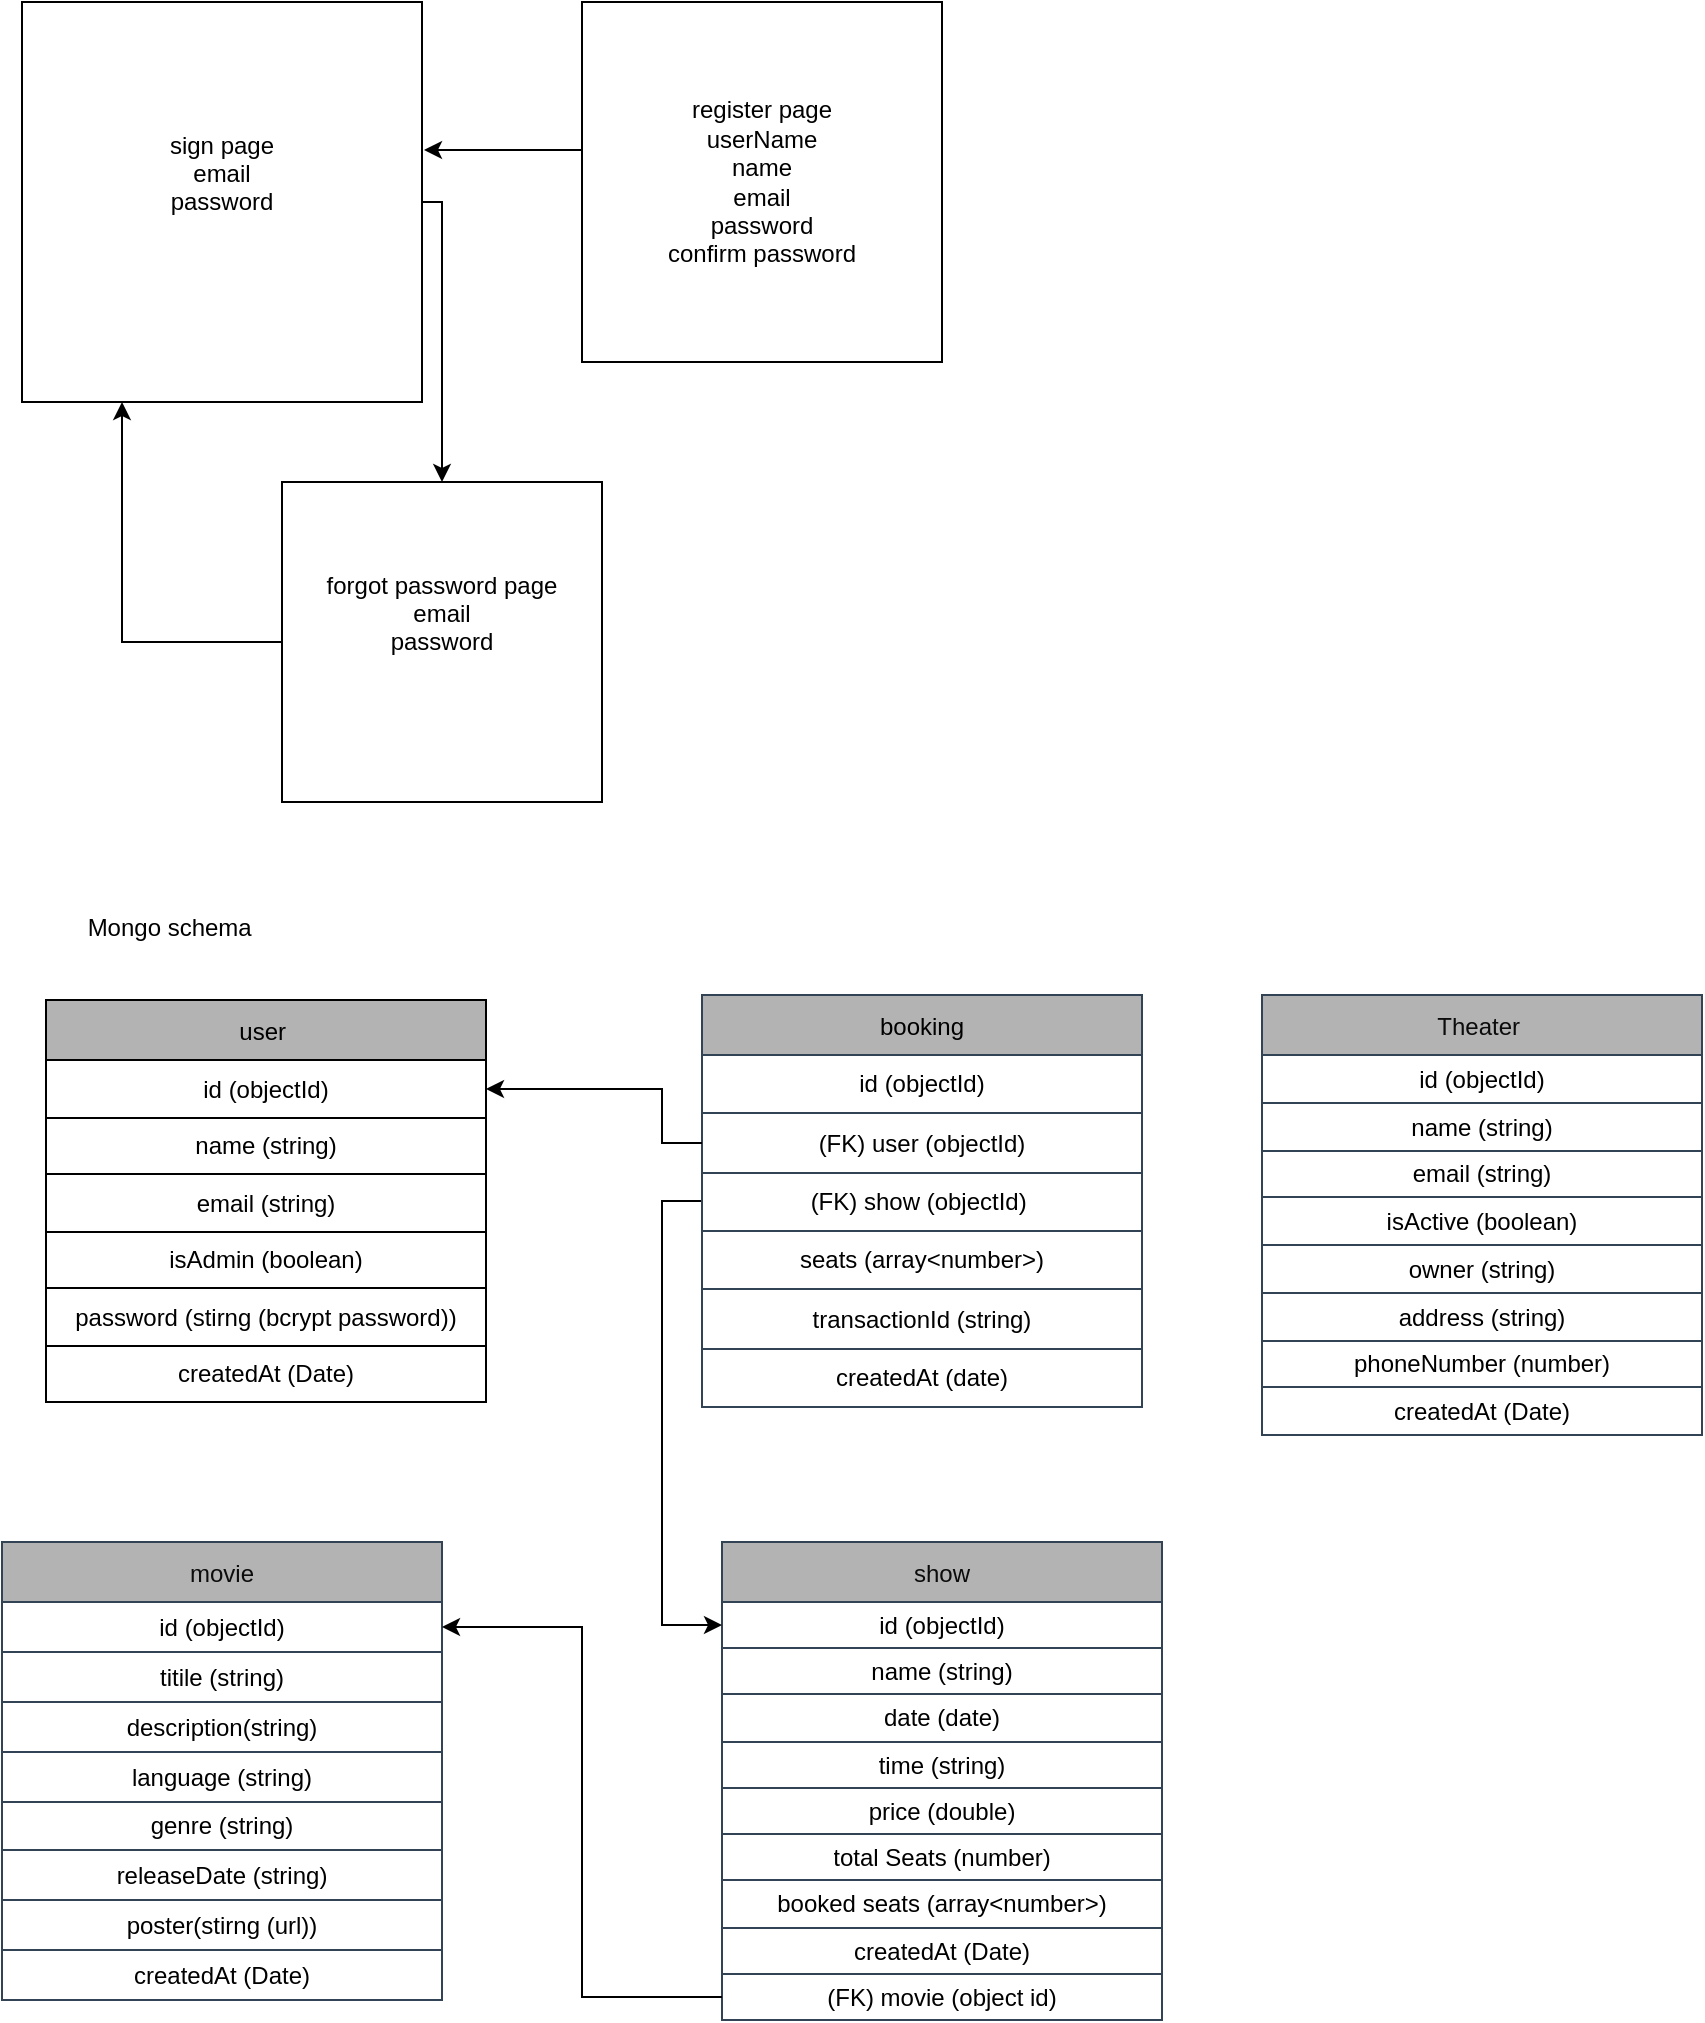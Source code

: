 <mxfile version="23.1.5" type="github">
  <diagram name="Page-1" id="M6PGy4sF8QqGyvfBdqNW">
    <mxGraphModel dx="880" dy="452" grid="1" gridSize="10" guides="1" tooltips="1" connect="1" arrows="1" fold="1" page="1" pageScale="1" pageWidth="850" pageHeight="1100" math="0" shadow="0">
      <root>
        <mxCell id="0" />
        <mxCell id="1" parent="0" />
        <mxCell id="MJ2QlPECyxGXblch5Ula-4" style="edgeStyle=orthogonalEdgeStyle;rounded=0;orthogonalLoop=1;jettySize=auto;html=1;exitX=1;exitY=0.5;exitDx=0;exitDy=0;" edge="1" parent="1" source="MJ2QlPECyxGXblch5Ula-1" target="MJ2QlPECyxGXblch5Ula-3">
          <mxGeometry relative="1" as="geometry">
            <Array as="points">
              <mxPoint x="240" y="130" />
            </Array>
          </mxGeometry>
        </mxCell>
        <mxCell id="MJ2QlPECyxGXblch5Ula-1" value="sign page&lt;br&gt;email&lt;br&gt;password&lt;br&gt;&amp;nbsp; &amp;nbsp; &amp;nbsp; &amp;nbsp; &amp;nbsp; &amp;nbsp; &amp;nbsp; &amp;nbsp; &amp;nbsp; &amp;nbsp; &amp;nbsp;&lt;div&gt;&lt;br/&gt;&lt;/div&gt;" style="whiteSpace=wrap;html=1;aspect=fixed;" vertex="1" parent="1">
          <mxGeometry x="30" y="30" width="200" height="200" as="geometry" />
        </mxCell>
        <mxCell id="MJ2QlPECyxGXblch5Ula-2" value="register page&lt;br&gt;userName&lt;br&gt;name&lt;br&gt;email&lt;br&gt;password&lt;br&gt;confirm password" style="whiteSpace=wrap;html=1;aspect=fixed;" vertex="1" parent="1">
          <mxGeometry x="310" y="30" width="180" height="180" as="geometry" />
        </mxCell>
        <mxCell id="MJ2QlPECyxGXblch5Ula-8" style="edgeStyle=orthogonalEdgeStyle;rounded=0;orthogonalLoop=1;jettySize=auto;html=1;exitX=0;exitY=0.5;exitDx=0;exitDy=0;entryX=0.25;entryY=1;entryDx=0;entryDy=0;" edge="1" parent="1" source="MJ2QlPECyxGXblch5Ula-3" target="MJ2QlPECyxGXblch5Ula-1">
          <mxGeometry relative="1" as="geometry" />
        </mxCell>
        <mxCell id="MJ2QlPECyxGXblch5Ula-3" value="forgot password page&lt;br&gt;email&lt;br&gt;password&lt;br&gt;&amp;nbsp; &amp;nbsp; &amp;nbsp; &amp;nbsp; &amp;nbsp; &amp;nbsp; &amp;nbsp; &amp;nbsp; &amp;nbsp; &amp;nbsp; &amp;nbsp;&lt;div&gt;&lt;br&gt;&lt;/div&gt;" style="whiteSpace=wrap;html=1;aspect=fixed;" vertex="1" parent="1">
          <mxGeometry x="160" y="270" width="160" height="160" as="geometry" />
        </mxCell>
        <mxCell id="MJ2QlPECyxGXblch5Ula-5" style="edgeStyle=orthogonalEdgeStyle;rounded=0;orthogonalLoop=1;jettySize=auto;html=1;entryX=1.005;entryY=0.37;entryDx=0;entryDy=0;entryPerimeter=0;" edge="1" parent="1" source="MJ2QlPECyxGXblch5Ula-2" target="MJ2QlPECyxGXblch5Ula-1">
          <mxGeometry relative="1" as="geometry">
            <Array as="points">
              <mxPoint x="280" y="104" />
              <mxPoint x="280" y="104" />
            </Array>
          </mxGeometry>
        </mxCell>
        <mxCell id="MJ2QlPECyxGXblch5Ula-9" value="user " style="shape=table;startSize=30;container=1;collapsible=0;childLayout=tableLayout;fillColor=#B3B3B3;" vertex="1" parent="1">
          <mxGeometry x="42" y="529" width="220" height="201" as="geometry" />
        </mxCell>
        <mxCell id="MJ2QlPECyxGXblch5Ula-27" style="shape=tableRow;horizontal=0;startSize=0;swimlaneHead=0;swimlaneBody=0;strokeColor=inherit;top=0;left=0;bottom=0;right=0;collapsible=0;dropTarget=0;fillColor=none;points=[[0,0.5],[1,0.5]];portConstraint=eastwest;" vertex="1" parent="MJ2QlPECyxGXblch5Ula-9">
          <mxGeometry y="30" width="220" height="29" as="geometry" />
        </mxCell>
        <mxCell id="MJ2QlPECyxGXblch5Ula-28" value="id (objectId)" style="shape=partialRectangle;html=1;whiteSpace=wrap;connectable=0;strokeColor=inherit;overflow=hidden;fillColor=none;top=0;left=0;bottom=0;right=0;pointerEvents=1;" vertex="1" parent="MJ2QlPECyxGXblch5Ula-27">
          <mxGeometry width="220" height="29" as="geometry">
            <mxRectangle width="220" height="29" as="alternateBounds" />
          </mxGeometry>
        </mxCell>
        <mxCell id="MJ2QlPECyxGXblch5Ula-12" value="" style="shape=tableRow;horizontal=0;startSize=0;swimlaneHead=0;swimlaneBody=0;strokeColor=inherit;top=0;left=0;bottom=0;right=0;collapsible=0;dropTarget=0;fillColor=none;points=[[0,0.5],[1,0.5]];portConstraint=eastwest;" vertex="1" parent="MJ2QlPECyxGXblch5Ula-9">
          <mxGeometry y="59" width="220" height="28" as="geometry" />
        </mxCell>
        <mxCell id="MJ2QlPECyxGXblch5Ula-13" value="name (string)" style="shape=partialRectangle;html=1;whiteSpace=wrap;connectable=0;strokeColor=inherit;overflow=hidden;fillColor=none;top=0;left=0;bottom=0;right=0;pointerEvents=1;" vertex="1" parent="MJ2QlPECyxGXblch5Ula-12">
          <mxGeometry width="220" height="28" as="geometry">
            <mxRectangle width="220" height="28" as="alternateBounds" />
          </mxGeometry>
        </mxCell>
        <mxCell id="MJ2QlPECyxGXblch5Ula-14" value="" style="shape=tableRow;horizontal=0;startSize=0;swimlaneHead=0;swimlaneBody=0;strokeColor=inherit;top=0;left=0;bottom=0;right=0;collapsible=0;dropTarget=0;fillColor=none;points=[[0,0.5],[1,0.5]];portConstraint=eastwest;" vertex="1" parent="MJ2QlPECyxGXblch5Ula-9">
          <mxGeometry y="87" width="220" height="29" as="geometry" />
        </mxCell>
        <mxCell id="MJ2QlPECyxGXblch5Ula-15" value="email (string)" style="shape=partialRectangle;html=1;whiteSpace=wrap;connectable=0;strokeColor=inherit;overflow=hidden;fillColor=none;top=0;left=0;bottom=0;right=0;pointerEvents=1;" vertex="1" parent="MJ2QlPECyxGXblch5Ula-14">
          <mxGeometry width="220" height="29" as="geometry">
            <mxRectangle width="220" height="29" as="alternateBounds" />
          </mxGeometry>
        </mxCell>
        <mxCell id="MJ2QlPECyxGXblch5Ula-16" value="" style="shape=tableRow;horizontal=0;startSize=0;swimlaneHead=0;swimlaneBody=0;strokeColor=inherit;top=0;left=0;bottom=0;right=0;collapsible=0;dropTarget=0;fillColor=none;points=[[0,0.5],[1,0.5]];portConstraint=eastwest;" vertex="1" parent="MJ2QlPECyxGXblch5Ula-9">
          <mxGeometry y="116" width="220" height="28" as="geometry" />
        </mxCell>
        <mxCell id="MJ2QlPECyxGXblch5Ula-17" value="isAdmin (boolean)" style="shape=partialRectangle;html=1;whiteSpace=wrap;connectable=0;strokeColor=inherit;overflow=hidden;fillColor=none;top=0;left=0;bottom=0;right=0;pointerEvents=1;" vertex="1" parent="MJ2QlPECyxGXblch5Ula-16">
          <mxGeometry width="220" height="28" as="geometry">
            <mxRectangle width="220" height="28" as="alternateBounds" />
          </mxGeometry>
        </mxCell>
        <mxCell id="MJ2QlPECyxGXblch5Ula-18" value="" style="shape=tableRow;horizontal=0;startSize=0;swimlaneHead=0;swimlaneBody=0;strokeColor=inherit;top=0;left=0;bottom=0;right=0;collapsible=0;dropTarget=0;fillColor=none;points=[[0,0.5],[1,0.5]];portConstraint=eastwest;" vertex="1" parent="MJ2QlPECyxGXblch5Ula-9">
          <mxGeometry y="144" width="220" height="29" as="geometry" />
        </mxCell>
        <mxCell id="MJ2QlPECyxGXblch5Ula-19" value="password (stirng (bcrypt password))" style="shape=partialRectangle;html=1;whiteSpace=wrap;connectable=0;strokeColor=inherit;overflow=hidden;fillColor=none;top=0;left=0;bottom=0;right=0;pointerEvents=1;" vertex="1" parent="MJ2QlPECyxGXblch5Ula-18">
          <mxGeometry width="220" height="29" as="geometry">
            <mxRectangle width="220" height="29" as="alternateBounds" />
          </mxGeometry>
        </mxCell>
        <mxCell id="MJ2QlPECyxGXblch5Ula-20" value="" style="shape=tableRow;horizontal=0;startSize=0;swimlaneHead=0;swimlaneBody=0;strokeColor=inherit;top=0;left=0;bottom=0;right=0;collapsible=0;dropTarget=0;fillColor=none;points=[[0,0.5],[1,0.5]];portConstraint=eastwest;" vertex="1" parent="MJ2QlPECyxGXblch5Ula-9">
          <mxGeometry y="173" width="220" height="28" as="geometry" />
        </mxCell>
        <mxCell id="MJ2QlPECyxGXblch5Ula-21" value="createdAt (Date)" style="shape=partialRectangle;html=1;whiteSpace=wrap;connectable=0;strokeColor=inherit;overflow=hidden;fillColor=none;top=0;left=0;bottom=0;right=0;pointerEvents=1;" vertex="1" parent="MJ2QlPECyxGXblch5Ula-20">
          <mxGeometry width="220" height="28" as="geometry">
            <mxRectangle width="220" height="28" as="alternateBounds" />
          </mxGeometry>
        </mxCell>
        <mxCell id="MJ2QlPECyxGXblch5Ula-22" value="Mongo schema&amp;nbsp;" style="text;html=1;align=center;verticalAlign=middle;resizable=0;points=[];autosize=1;strokeColor=none;fillColor=none;" vertex="1" parent="1">
          <mxGeometry x="50" y="478" width="110" height="30" as="geometry" />
        </mxCell>
        <mxCell id="MJ2QlPECyxGXblch5Ula-29" value="Theater " style="shape=table;startSize=30;container=1;collapsible=0;childLayout=tableLayout;fillColor=#B3B3B3;labelBackgroundColor=#B3B3B3;strokeColor=#314354;fontColor=#0d0c0c;" vertex="1" parent="1">
          <mxGeometry x="650" y="526.5" width="220" height="220" as="geometry" />
        </mxCell>
        <mxCell id="MJ2QlPECyxGXblch5Ula-30" style="shape=tableRow;horizontal=0;startSize=0;swimlaneHead=0;swimlaneBody=0;strokeColor=inherit;top=0;left=0;bottom=0;right=0;collapsible=0;dropTarget=0;fillColor=none;points=[[0,0.5],[1,0.5]];portConstraint=eastwest;" vertex="1" parent="MJ2QlPECyxGXblch5Ula-29">
          <mxGeometry y="30" width="220" height="24" as="geometry" />
        </mxCell>
        <mxCell id="MJ2QlPECyxGXblch5Ula-31" value="id (objectId)" style="shape=partialRectangle;html=1;whiteSpace=wrap;connectable=0;strokeColor=inherit;overflow=hidden;fillColor=none;top=0;left=0;bottom=0;right=0;pointerEvents=1;" vertex="1" parent="MJ2QlPECyxGXblch5Ula-30">
          <mxGeometry width="220" height="24" as="geometry">
            <mxRectangle width="220" height="24" as="alternateBounds" />
          </mxGeometry>
        </mxCell>
        <mxCell id="MJ2QlPECyxGXblch5Ula-34" value="" style="shape=tableRow;horizontal=0;startSize=0;swimlaneHead=0;swimlaneBody=0;strokeColor=inherit;top=0;left=0;bottom=0;right=0;collapsible=0;dropTarget=0;fillColor=none;points=[[0,0.5],[1,0.5]];portConstraint=eastwest;" vertex="1" parent="MJ2QlPECyxGXblch5Ula-29">
          <mxGeometry y="54" width="220" height="24" as="geometry" />
        </mxCell>
        <mxCell id="MJ2QlPECyxGXblch5Ula-35" value="name (string)" style="shape=partialRectangle;html=1;whiteSpace=wrap;connectable=0;strokeColor=inherit;overflow=hidden;fillColor=none;top=0;left=0;bottom=0;right=0;pointerEvents=1;" vertex="1" parent="MJ2QlPECyxGXblch5Ula-34">
          <mxGeometry width="220" height="24" as="geometry">
            <mxRectangle width="220" height="24" as="alternateBounds" />
          </mxGeometry>
        </mxCell>
        <mxCell id="MJ2QlPECyxGXblch5Ula-36" value="" style="shape=tableRow;horizontal=0;startSize=0;swimlaneHead=0;swimlaneBody=0;strokeColor=inherit;top=0;left=0;bottom=0;right=0;collapsible=0;dropTarget=0;fillColor=none;points=[[0,0.5],[1,0.5]];portConstraint=eastwest;" vertex="1" parent="MJ2QlPECyxGXblch5Ula-29">
          <mxGeometry y="78" width="220" height="23" as="geometry" />
        </mxCell>
        <mxCell id="MJ2QlPECyxGXblch5Ula-37" value="email (string)" style="shape=partialRectangle;html=1;whiteSpace=wrap;connectable=0;strokeColor=inherit;overflow=hidden;fillColor=none;top=0;left=0;bottom=0;right=0;pointerEvents=1;" vertex="1" parent="MJ2QlPECyxGXblch5Ula-36">
          <mxGeometry width="220" height="23" as="geometry">
            <mxRectangle width="220" height="23" as="alternateBounds" />
          </mxGeometry>
        </mxCell>
        <mxCell id="MJ2QlPECyxGXblch5Ula-38" value="" style="shape=tableRow;horizontal=0;startSize=0;swimlaneHead=0;swimlaneBody=0;strokeColor=inherit;top=0;left=0;bottom=0;right=0;collapsible=0;dropTarget=0;fillColor=none;points=[[0,0.5],[1,0.5]];portConstraint=eastwest;" vertex="1" parent="MJ2QlPECyxGXblch5Ula-29">
          <mxGeometry y="101" width="220" height="24" as="geometry" />
        </mxCell>
        <mxCell id="MJ2QlPECyxGXblch5Ula-39" value="isActive (boolean)" style="shape=partialRectangle;html=1;whiteSpace=wrap;connectable=0;strokeColor=inherit;overflow=hidden;fillColor=none;top=0;left=0;bottom=0;right=0;pointerEvents=1;" vertex="1" parent="MJ2QlPECyxGXblch5Ula-38">
          <mxGeometry width="220" height="24" as="geometry">
            <mxRectangle width="220" height="24" as="alternateBounds" />
          </mxGeometry>
        </mxCell>
        <mxCell id="MJ2QlPECyxGXblch5Ula-40" value="" style="shape=tableRow;horizontal=0;startSize=0;swimlaneHead=0;swimlaneBody=0;strokeColor=inherit;top=0;left=0;bottom=0;right=0;collapsible=0;dropTarget=0;fillColor=none;points=[[0,0.5],[1,0.5]];portConstraint=eastwest;" vertex="1" parent="MJ2QlPECyxGXblch5Ula-29">
          <mxGeometry y="125" width="220" height="24" as="geometry" />
        </mxCell>
        <mxCell id="MJ2QlPECyxGXblch5Ula-41" value="owner (string)" style="shape=partialRectangle;html=1;whiteSpace=wrap;connectable=0;strokeColor=inherit;overflow=hidden;fillColor=none;top=0;left=0;bottom=0;right=0;pointerEvents=1;" vertex="1" parent="MJ2QlPECyxGXblch5Ula-40">
          <mxGeometry width="220" height="24" as="geometry">
            <mxRectangle width="220" height="24" as="alternateBounds" />
          </mxGeometry>
        </mxCell>
        <mxCell id="MJ2QlPECyxGXblch5Ula-45" style="shape=tableRow;horizontal=0;startSize=0;swimlaneHead=0;swimlaneBody=0;strokeColor=inherit;top=0;left=0;bottom=0;right=0;collapsible=0;dropTarget=0;fillColor=none;points=[[0,0.5],[1,0.5]];portConstraint=eastwest;" vertex="1" parent="MJ2QlPECyxGXblch5Ula-29">
          <mxGeometry y="149" width="220" height="24" as="geometry" />
        </mxCell>
        <mxCell id="MJ2QlPECyxGXblch5Ula-46" value="address (string)" style="shape=partialRectangle;html=1;whiteSpace=wrap;connectable=0;strokeColor=inherit;overflow=hidden;fillColor=none;top=0;left=0;bottom=0;right=0;pointerEvents=1;" vertex="1" parent="MJ2QlPECyxGXblch5Ula-45">
          <mxGeometry width="220" height="24" as="geometry">
            <mxRectangle width="220" height="24" as="alternateBounds" />
          </mxGeometry>
        </mxCell>
        <mxCell id="MJ2QlPECyxGXblch5Ula-47" style="shape=tableRow;horizontal=0;startSize=0;swimlaneHead=0;swimlaneBody=0;strokeColor=inherit;top=0;left=0;bottom=0;right=0;collapsible=0;dropTarget=0;fillColor=none;points=[[0,0.5],[1,0.5]];portConstraint=eastwest;" vertex="1" parent="MJ2QlPECyxGXblch5Ula-29">
          <mxGeometry y="173" width="220" height="23" as="geometry" />
        </mxCell>
        <mxCell id="MJ2QlPECyxGXblch5Ula-48" value="phoneNumber (number)" style="shape=partialRectangle;html=1;whiteSpace=wrap;connectable=0;strokeColor=inherit;overflow=hidden;fillColor=none;top=0;left=0;bottom=0;right=0;pointerEvents=1;" vertex="1" parent="MJ2QlPECyxGXblch5Ula-47">
          <mxGeometry width="220" height="23" as="geometry">
            <mxRectangle width="220" height="23" as="alternateBounds" />
          </mxGeometry>
        </mxCell>
        <mxCell id="MJ2QlPECyxGXblch5Ula-42" value="" style="shape=tableRow;horizontal=0;startSize=0;swimlaneHead=0;swimlaneBody=0;strokeColor=inherit;top=0;left=0;bottom=0;right=0;collapsible=0;dropTarget=0;fillColor=none;points=[[0,0.5],[1,0.5]];portConstraint=eastwest;" vertex="1" parent="MJ2QlPECyxGXblch5Ula-29">
          <mxGeometry y="196" width="220" height="24" as="geometry" />
        </mxCell>
        <mxCell id="MJ2QlPECyxGXblch5Ula-43" value="createdAt (Date)" style="shape=partialRectangle;html=1;whiteSpace=wrap;connectable=0;strokeColor=inherit;overflow=hidden;fillColor=none;top=0;left=0;bottom=0;right=0;pointerEvents=1;" vertex="1" parent="MJ2QlPECyxGXblch5Ula-42">
          <mxGeometry width="220" height="24" as="geometry">
            <mxRectangle width="220" height="24" as="alternateBounds" />
          </mxGeometry>
        </mxCell>
        <mxCell id="MJ2QlPECyxGXblch5Ula-49" value="movie" style="shape=table;startSize=30;container=1;collapsible=0;childLayout=tableLayout;fillColor=#B3B3B3;labelBackgroundColor=#B3B3B3;strokeColor=#314354;fontColor=#0d0c0c;" vertex="1" parent="1">
          <mxGeometry x="20" y="800" width="220" height="229" as="geometry" />
        </mxCell>
        <mxCell id="MJ2QlPECyxGXblch5Ula-50" style="shape=tableRow;horizontal=0;startSize=0;swimlaneHead=0;swimlaneBody=0;strokeColor=inherit;top=0;left=0;bottom=0;right=0;collapsible=0;dropTarget=0;fillColor=none;points=[[0,0.5],[1,0.5]];portConstraint=eastwest;" vertex="1" parent="MJ2QlPECyxGXblch5Ula-49">
          <mxGeometry y="30" width="220" height="25" as="geometry" />
        </mxCell>
        <mxCell id="MJ2QlPECyxGXblch5Ula-51" value="id (objectId)" style="shape=partialRectangle;html=1;whiteSpace=wrap;connectable=0;strokeColor=inherit;overflow=hidden;fillColor=none;top=0;left=0;bottom=0;right=0;pointerEvents=1;" vertex="1" parent="MJ2QlPECyxGXblch5Ula-50">
          <mxGeometry width="220" height="25" as="geometry">
            <mxRectangle width="220" height="25" as="alternateBounds" />
          </mxGeometry>
        </mxCell>
        <mxCell id="MJ2QlPECyxGXblch5Ula-52" value="" style="shape=tableRow;horizontal=0;startSize=0;swimlaneHead=0;swimlaneBody=0;strokeColor=inherit;top=0;left=0;bottom=0;right=0;collapsible=0;dropTarget=0;fillColor=none;points=[[0,0.5],[1,0.5]];portConstraint=eastwest;" vertex="1" parent="MJ2QlPECyxGXblch5Ula-49">
          <mxGeometry y="55" width="220" height="25" as="geometry" />
        </mxCell>
        <mxCell id="MJ2QlPECyxGXblch5Ula-53" value="titile (string)" style="shape=partialRectangle;html=1;whiteSpace=wrap;connectable=0;strokeColor=inherit;overflow=hidden;fillColor=none;top=0;left=0;bottom=0;right=0;pointerEvents=1;" vertex="1" parent="MJ2QlPECyxGXblch5Ula-52">
          <mxGeometry width="220" height="25" as="geometry">
            <mxRectangle width="220" height="25" as="alternateBounds" />
          </mxGeometry>
        </mxCell>
        <mxCell id="MJ2QlPECyxGXblch5Ula-54" value="" style="shape=tableRow;horizontal=0;startSize=0;swimlaneHead=0;swimlaneBody=0;strokeColor=inherit;top=0;left=0;bottom=0;right=0;collapsible=0;dropTarget=0;fillColor=none;points=[[0,0.5],[1,0.5]];portConstraint=eastwest;" vertex="1" parent="MJ2QlPECyxGXblch5Ula-49">
          <mxGeometry y="80" width="220" height="25" as="geometry" />
        </mxCell>
        <mxCell id="MJ2QlPECyxGXblch5Ula-55" value="description(string)" style="shape=partialRectangle;html=1;whiteSpace=wrap;connectable=0;strokeColor=inherit;overflow=hidden;fillColor=none;top=0;left=0;bottom=0;right=0;pointerEvents=1;" vertex="1" parent="MJ2QlPECyxGXblch5Ula-54">
          <mxGeometry width="220" height="25" as="geometry">
            <mxRectangle width="220" height="25" as="alternateBounds" />
          </mxGeometry>
        </mxCell>
        <mxCell id="MJ2QlPECyxGXblch5Ula-56" value="" style="shape=tableRow;horizontal=0;startSize=0;swimlaneHead=0;swimlaneBody=0;strokeColor=inherit;top=0;left=0;bottom=0;right=0;collapsible=0;dropTarget=0;fillColor=none;points=[[0,0.5],[1,0.5]];portConstraint=eastwest;" vertex="1" parent="MJ2QlPECyxGXblch5Ula-49">
          <mxGeometry y="105" width="220" height="25" as="geometry" />
        </mxCell>
        <mxCell id="MJ2QlPECyxGXblch5Ula-57" value="language (string)" style="shape=partialRectangle;html=1;whiteSpace=wrap;connectable=0;strokeColor=inherit;overflow=hidden;fillColor=none;top=0;left=0;bottom=0;right=0;pointerEvents=1;" vertex="1" parent="MJ2QlPECyxGXblch5Ula-56">
          <mxGeometry width="220" height="25" as="geometry">
            <mxRectangle width="220" height="25" as="alternateBounds" />
          </mxGeometry>
        </mxCell>
        <mxCell id="MJ2QlPECyxGXblch5Ula-58" value="" style="shape=tableRow;horizontal=0;startSize=0;swimlaneHead=0;swimlaneBody=0;strokeColor=inherit;top=0;left=0;bottom=0;right=0;collapsible=0;dropTarget=0;fillColor=none;points=[[0,0.5],[1,0.5]];portConstraint=eastwest;" vertex="1" parent="MJ2QlPECyxGXblch5Ula-49">
          <mxGeometry y="130" width="220" height="24" as="geometry" />
        </mxCell>
        <mxCell id="MJ2QlPECyxGXblch5Ula-59" value="genre (string)" style="shape=partialRectangle;html=1;whiteSpace=wrap;connectable=0;strokeColor=inherit;overflow=hidden;fillColor=none;top=0;left=0;bottom=0;right=0;pointerEvents=1;" vertex="1" parent="MJ2QlPECyxGXblch5Ula-58">
          <mxGeometry width="220" height="24" as="geometry">
            <mxRectangle width="220" height="24" as="alternateBounds" />
          </mxGeometry>
        </mxCell>
        <mxCell id="MJ2QlPECyxGXblch5Ula-60" style="shape=tableRow;horizontal=0;startSize=0;swimlaneHead=0;swimlaneBody=0;strokeColor=inherit;top=0;left=0;bottom=0;right=0;collapsible=0;dropTarget=0;fillColor=none;points=[[0,0.5],[1,0.5]];portConstraint=eastwest;" vertex="1" parent="MJ2QlPECyxGXblch5Ula-49">
          <mxGeometry y="154" width="220" height="25" as="geometry" />
        </mxCell>
        <mxCell id="MJ2QlPECyxGXblch5Ula-61" value="releaseDate (string)" style="shape=partialRectangle;html=1;whiteSpace=wrap;connectable=0;strokeColor=inherit;overflow=hidden;fillColor=none;top=0;left=0;bottom=0;right=0;pointerEvents=1;" vertex="1" parent="MJ2QlPECyxGXblch5Ula-60">
          <mxGeometry width="220" height="25" as="geometry">
            <mxRectangle width="220" height="25" as="alternateBounds" />
          </mxGeometry>
        </mxCell>
        <mxCell id="MJ2QlPECyxGXblch5Ula-62" style="shape=tableRow;horizontal=0;startSize=0;swimlaneHead=0;swimlaneBody=0;strokeColor=inherit;top=0;left=0;bottom=0;right=0;collapsible=0;dropTarget=0;fillColor=none;points=[[0,0.5],[1,0.5]];portConstraint=eastwest;" vertex="1" parent="MJ2QlPECyxGXblch5Ula-49">
          <mxGeometry y="179" width="220" height="25" as="geometry" />
        </mxCell>
        <mxCell id="MJ2QlPECyxGXblch5Ula-63" value="poster(stirng (url))" style="shape=partialRectangle;html=1;whiteSpace=wrap;connectable=0;strokeColor=inherit;overflow=hidden;fillColor=none;top=0;left=0;bottom=0;right=0;pointerEvents=1;" vertex="1" parent="MJ2QlPECyxGXblch5Ula-62">
          <mxGeometry width="220" height="25" as="geometry">
            <mxRectangle width="220" height="25" as="alternateBounds" />
          </mxGeometry>
        </mxCell>
        <mxCell id="MJ2QlPECyxGXblch5Ula-64" value="" style="shape=tableRow;horizontal=0;startSize=0;swimlaneHead=0;swimlaneBody=0;strokeColor=inherit;top=0;left=0;bottom=0;right=0;collapsible=0;dropTarget=0;fillColor=none;points=[[0,0.5],[1,0.5]];portConstraint=eastwest;" vertex="1" parent="MJ2QlPECyxGXblch5Ula-49">
          <mxGeometry y="204" width="220" height="25" as="geometry" />
        </mxCell>
        <mxCell id="MJ2QlPECyxGXblch5Ula-65" value="createdAt (Date)" style="shape=partialRectangle;html=1;whiteSpace=wrap;connectable=0;strokeColor=inherit;overflow=hidden;fillColor=none;top=0;left=0;bottom=0;right=0;pointerEvents=1;" vertex="1" parent="MJ2QlPECyxGXblch5Ula-64">
          <mxGeometry width="220" height="25" as="geometry">
            <mxRectangle width="220" height="25" as="alternateBounds" />
          </mxGeometry>
        </mxCell>
        <mxCell id="MJ2QlPECyxGXblch5Ula-67" value="show" style="shape=table;startSize=30;container=1;collapsible=0;childLayout=tableLayout;fillColor=#B3B3B3;labelBackgroundColor=#B3B3B3;strokeColor=#314354;fontColor=#0d0c0c;" vertex="1" parent="1">
          <mxGeometry x="380" y="800" width="220" height="239" as="geometry" />
        </mxCell>
        <mxCell id="MJ2QlPECyxGXblch5Ula-68" style="shape=tableRow;horizontal=0;startSize=0;swimlaneHead=0;swimlaneBody=0;strokeColor=inherit;top=0;left=0;bottom=0;right=0;collapsible=0;dropTarget=0;fillColor=none;points=[[0,0.5],[1,0.5]];portConstraint=eastwest;" vertex="1" parent="MJ2QlPECyxGXblch5Ula-67">
          <mxGeometry y="30" width="220" height="23" as="geometry" />
        </mxCell>
        <mxCell id="MJ2QlPECyxGXblch5Ula-69" value="id (objectId)" style="shape=partialRectangle;html=1;whiteSpace=wrap;connectable=0;strokeColor=inherit;overflow=hidden;fillColor=none;top=0;left=0;bottom=0;right=0;pointerEvents=1;" vertex="1" parent="MJ2QlPECyxGXblch5Ula-68">
          <mxGeometry width="220" height="23" as="geometry">
            <mxRectangle width="220" height="23" as="alternateBounds" />
          </mxGeometry>
        </mxCell>
        <mxCell id="MJ2QlPECyxGXblch5Ula-70" value="" style="shape=tableRow;horizontal=0;startSize=0;swimlaneHead=0;swimlaneBody=0;strokeColor=inherit;top=0;left=0;bottom=0;right=0;collapsible=0;dropTarget=0;fillColor=none;points=[[0,0.5],[1,0.5]];portConstraint=eastwest;" vertex="1" parent="MJ2QlPECyxGXblch5Ula-67">
          <mxGeometry y="53" width="220" height="23" as="geometry" />
        </mxCell>
        <mxCell id="MJ2QlPECyxGXblch5Ula-71" value="name (string)" style="shape=partialRectangle;html=1;whiteSpace=wrap;connectable=0;strokeColor=inherit;overflow=hidden;fillColor=none;top=0;left=0;bottom=0;right=0;pointerEvents=1;" vertex="1" parent="MJ2QlPECyxGXblch5Ula-70">
          <mxGeometry width="220" height="23" as="geometry">
            <mxRectangle width="220" height="23" as="alternateBounds" />
          </mxGeometry>
        </mxCell>
        <mxCell id="MJ2QlPECyxGXblch5Ula-72" value="" style="shape=tableRow;horizontal=0;startSize=0;swimlaneHead=0;swimlaneBody=0;strokeColor=inherit;top=0;left=0;bottom=0;right=0;collapsible=0;dropTarget=0;fillColor=none;points=[[0,0.5],[1,0.5]];portConstraint=eastwest;" vertex="1" parent="MJ2QlPECyxGXblch5Ula-67">
          <mxGeometry y="76" width="220" height="24" as="geometry" />
        </mxCell>
        <mxCell id="MJ2QlPECyxGXblch5Ula-73" value="date (date)" style="shape=partialRectangle;html=1;whiteSpace=wrap;connectable=0;strokeColor=inherit;overflow=hidden;fillColor=none;top=0;left=0;bottom=0;right=0;pointerEvents=1;" vertex="1" parent="MJ2QlPECyxGXblch5Ula-72">
          <mxGeometry width="220" height="24" as="geometry">
            <mxRectangle width="220" height="24" as="alternateBounds" />
          </mxGeometry>
        </mxCell>
        <mxCell id="MJ2QlPECyxGXblch5Ula-74" value="" style="shape=tableRow;horizontal=0;startSize=0;swimlaneHead=0;swimlaneBody=0;strokeColor=inherit;top=0;left=0;bottom=0;right=0;collapsible=0;dropTarget=0;fillColor=none;points=[[0,0.5],[1,0.5]];portConstraint=eastwest;" vertex="1" parent="MJ2QlPECyxGXblch5Ula-67">
          <mxGeometry y="100" width="220" height="23" as="geometry" />
        </mxCell>
        <mxCell id="MJ2QlPECyxGXblch5Ula-75" value="time (string)" style="shape=partialRectangle;html=1;whiteSpace=wrap;connectable=0;strokeColor=inherit;overflow=hidden;fillColor=none;top=0;left=0;bottom=0;right=0;pointerEvents=1;" vertex="1" parent="MJ2QlPECyxGXblch5Ula-74">
          <mxGeometry width="220" height="23" as="geometry">
            <mxRectangle width="220" height="23" as="alternateBounds" />
          </mxGeometry>
        </mxCell>
        <mxCell id="MJ2QlPECyxGXblch5Ula-76" value="" style="shape=tableRow;horizontal=0;startSize=0;swimlaneHead=0;swimlaneBody=0;strokeColor=inherit;top=0;left=0;bottom=0;right=0;collapsible=0;dropTarget=0;fillColor=none;points=[[0,0.5],[1,0.5]];portConstraint=eastwest;" vertex="1" parent="MJ2QlPECyxGXblch5Ula-67">
          <mxGeometry y="123" width="220" height="23" as="geometry" />
        </mxCell>
        <mxCell id="MJ2QlPECyxGXblch5Ula-77" value="price (double)" style="shape=partialRectangle;html=1;whiteSpace=wrap;connectable=0;strokeColor=inherit;overflow=hidden;fillColor=none;top=0;left=0;bottom=0;right=0;pointerEvents=1;" vertex="1" parent="MJ2QlPECyxGXblch5Ula-76">
          <mxGeometry width="220" height="23" as="geometry">
            <mxRectangle width="220" height="23" as="alternateBounds" />
          </mxGeometry>
        </mxCell>
        <mxCell id="MJ2QlPECyxGXblch5Ula-78" style="shape=tableRow;horizontal=0;startSize=0;swimlaneHead=0;swimlaneBody=0;strokeColor=inherit;top=0;left=0;bottom=0;right=0;collapsible=0;dropTarget=0;fillColor=none;points=[[0,0.5],[1,0.5]];portConstraint=eastwest;" vertex="1" parent="MJ2QlPECyxGXblch5Ula-67">
          <mxGeometry y="146" width="220" height="23" as="geometry" />
        </mxCell>
        <mxCell id="MJ2QlPECyxGXblch5Ula-79" value="total Seats (number)" style="shape=partialRectangle;html=1;whiteSpace=wrap;connectable=0;strokeColor=inherit;overflow=hidden;fillColor=none;top=0;left=0;bottom=0;right=0;pointerEvents=1;" vertex="1" parent="MJ2QlPECyxGXblch5Ula-78">
          <mxGeometry width="220" height="23" as="geometry">
            <mxRectangle width="220" height="23" as="alternateBounds" />
          </mxGeometry>
        </mxCell>
        <mxCell id="MJ2QlPECyxGXblch5Ula-80" style="shape=tableRow;horizontal=0;startSize=0;swimlaneHead=0;swimlaneBody=0;strokeColor=inherit;top=0;left=0;bottom=0;right=0;collapsible=0;dropTarget=0;fillColor=none;points=[[0,0.5],[1,0.5]];portConstraint=eastwest;" vertex="1" parent="MJ2QlPECyxGXblch5Ula-67">
          <mxGeometry y="169" width="220" height="24" as="geometry" />
        </mxCell>
        <mxCell id="MJ2QlPECyxGXblch5Ula-81" value="booked seats (array&amp;lt;number&amp;gt;)" style="shape=partialRectangle;html=1;whiteSpace=wrap;connectable=0;strokeColor=inherit;overflow=hidden;fillColor=none;top=0;left=0;bottom=0;right=0;pointerEvents=1;" vertex="1" parent="MJ2QlPECyxGXblch5Ula-80">
          <mxGeometry width="220" height="24" as="geometry">
            <mxRectangle width="220" height="24" as="alternateBounds" />
          </mxGeometry>
        </mxCell>
        <mxCell id="MJ2QlPECyxGXblch5Ula-82" value="" style="shape=tableRow;horizontal=0;startSize=0;swimlaneHead=0;swimlaneBody=0;strokeColor=inherit;top=0;left=0;bottom=0;right=0;collapsible=0;dropTarget=0;fillColor=none;points=[[0,0.5],[1,0.5]];portConstraint=eastwest;" vertex="1" parent="MJ2QlPECyxGXblch5Ula-67">
          <mxGeometry y="193" width="220" height="23" as="geometry" />
        </mxCell>
        <mxCell id="MJ2QlPECyxGXblch5Ula-83" value="createdAt (Date)" style="shape=partialRectangle;html=1;whiteSpace=wrap;connectable=0;strokeColor=inherit;overflow=hidden;fillColor=none;top=0;left=0;bottom=0;right=0;pointerEvents=1;" vertex="1" parent="MJ2QlPECyxGXblch5Ula-82">
          <mxGeometry width="220" height="23" as="geometry">
            <mxRectangle width="220" height="23" as="alternateBounds" />
          </mxGeometry>
        </mxCell>
        <mxCell id="MJ2QlPECyxGXblch5Ula-87" style="shape=tableRow;horizontal=0;startSize=0;swimlaneHead=0;swimlaneBody=0;strokeColor=inherit;top=0;left=0;bottom=0;right=0;collapsible=0;dropTarget=0;fillColor=none;points=[[0,0.5],[1,0.5]];portConstraint=eastwest;" vertex="1" parent="MJ2QlPECyxGXblch5Ula-67">
          <mxGeometry y="216" width="220" height="23" as="geometry" />
        </mxCell>
        <mxCell id="MJ2QlPECyxGXblch5Ula-88" value="(FK) movie (object id)" style="shape=partialRectangle;html=1;whiteSpace=wrap;connectable=0;strokeColor=inherit;overflow=hidden;fillColor=none;top=0;left=0;bottom=0;right=0;pointerEvents=1;" vertex="1" parent="MJ2QlPECyxGXblch5Ula-87">
          <mxGeometry width="220" height="23" as="geometry">
            <mxRectangle width="220" height="23" as="alternateBounds" />
          </mxGeometry>
        </mxCell>
        <mxCell id="MJ2QlPECyxGXblch5Ula-92" style="edgeStyle=orthogonalEdgeStyle;rounded=0;orthogonalLoop=1;jettySize=auto;html=1;entryX=1;entryY=0.5;entryDx=0;entryDy=0;" edge="1" parent="1" source="MJ2QlPECyxGXblch5Ula-87" target="MJ2QlPECyxGXblch5Ula-50">
          <mxGeometry relative="1" as="geometry" />
        </mxCell>
        <mxCell id="MJ2QlPECyxGXblch5Ula-110" style="edgeStyle=orthogonalEdgeStyle;rounded=0;orthogonalLoop=1;jettySize=auto;html=1;entryX=0;entryY=0.5;entryDx=0;entryDy=0;" edge="1" parent="1" source="MJ2QlPECyxGXblch5Ula-96" target="MJ2QlPECyxGXblch5Ula-68">
          <mxGeometry relative="1" as="geometry">
            <Array as="points">
              <mxPoint x="350" y="630" />
              <mxPoint x="350" y="842" />
            </Array>
          </mxGeometry>
        </mxCell>
        <mxCell id="MJ2QlPECyxGXblch5Ula-96" value="booking" style="shape=table;startSize=30;container=1;collapsible=0;childLayout=tableLayout;fillColor=#B3B3B3;fontColor=#000000;strokeColor=#314354;" vertex="1" parent="1">
          <mxGeometry x="370" y="526.5" width="220" height="206" as="geometry" />
        </mxCell>
        <mxCell id="MJ2QlPECyxGXblch5Ula-97" value="" style="shape=tableRow;horizontal=0;startSize=0;swimlaneHead=0;swimlaneBody=0;strokeColor=inherit;top=0;left=0;bottom=0;right=0;collapsible=0;dropTarget=0;fillColor=none;points=[[0,0.5],[1,0.5]];portConstraint=eastwest;" vertex="1" parent="MJ2QlPECyxGXblch5Ula-96">
          <mxGeometry y="30" width="220" height="29" as="geometry" />
        </mxCell>
        <mxCell id="MJ2QlPECyxGXblch5Ula-98" value="id (objectId)" style="shape=partialRectangle;html=1;whiteSpace=wrap;connectable=0;strokeColor=inherit;overflow=hidden;fillColor=none;top=0;left=0;bottom=0;right=0;pointerEvents=1;" vertex="1" parent="MJ2QlPECyxGXblch5Ula-97">
          <mxGeometry width="220" height="29" as="geometry">
            <mxRectangle width="220" height="29" as="alternateBounds" />
          </mxGeometry>
        </mxCell>
        <mxCell id="MJ2QlPECyxGXblch5Ula-99" value="" style="shape=tableRow;horizontal=0;startSize=0;swimlaneHead=0;swimlaneBody=0;strokeColor=inherit;top=0;left=0;bottom=0;right=0;collapsible=0;dropTarget=0;fillColor=none;points=[[0,0.5],[1,0.5]];portConstraint=eastwest;" vertex="1" parent="MJ2QlPECyxGXblch5Ula-96">
          <mxGeometry y="59" width="220" height="30" as="geometry" />
        </mxCell>
        <mxCell id="MJ2QlPECyxGXblch5Ula-100" value="(FK) user (objectId)" style="shape=partialRectangle;html=1;whiteSpace=wrap;connectable=0;strokeColor=inherit;overflow=hidden;fillColor=none;top=0;left=0;bottom=0;right=0;pointerEvents=1;" vertex="1" parent="MJ2QlPECyxGXblch5Ula-99">
          <mxGeometry width="220" height="30" as="geometry">
            <mxRectangle width="220" height="30" as="alternateBounds" />
          </mxGeometry>
        </mxCell>
        <mxCell id="MJ2QlPECyxGXblch5Ula-101" value="" style="shape=tableRow;horizontal=0;startSize=0;swimlaneHead=0;swimlaneBody=0;strokeColor=inherit;top=0;left=0;bottom=0;right=0;collapsible=0;dropTarget=0;fillColor=none;points=[[0,0.5],[1,0.5]];portConstraint=eastwest;" vertex="1" parent="MJ2QlPECyxGXblch5Ula-96">
          <mxGeometry y="89" width="220" height="29" as="geometry" />
        </mxCell>
        <mxCell id="MJ2QlPECyxGXblch5Ula-102" value="(FK) show (objectId)&amp;nbsp;" style="shape=partialRectangle;html=1;whiteSpace=wrap;connectable=0;strokeColor=inherit;overflow=hidden;fillColor=none;top=0;left=0;bottom=0;right=0;pointerEvents=1;" vertex="1" parent="MJ2QlPECyxGXblch5Ula-101">
          <mxGeometry width="220" height="29" as="geometry">
            <mxRectangle width="220" height="29" as="alternateBounds" />
          </mxGeometry>
        </mxCell>
        <mxCell id="MJ2QlPECyxGXblch5Ula-103" value="" style="shape=tableRow;horizontal=0;startSize=0;swimlaneHead=0;swimlaneBody=0;strokeColor=inherit;top=0;left=0;bottom=0;right=0;collapsible=0;dropTarget=0;fillColor=none;points=[[0,0.5],[1,0.5]];portConstraint=eastwest;" vertex="1" parent="MJ2QlPECyxGXblch5Ula-96">
          <mxGeometry y="118" width="220" height="29" as="geometry" />
        </mxCell>
        <mxCell id="MJ2QlPECyxGXblch5Ula-104" value="seats (array&amp;lt;number&amp;gt;)" style="shape=partialRectangle;html=1;whiteSpace=wrap;connectable=0;strokeColor=inherit;overflow=hidden;fillColor=none;top=0;left=0;bottom=0;right=0;pointerEvents=1;" vertex="1" parent="MJ2QlPECyxGXblch5Ula-103">
          <mxGeometry width="220" height="29" as="geometry">
            <mxRectangle width="220" height="29" as="alternateBounds" />
          </mxGeometry>
        </mxCell>
        <mxCell id="MJ2QlPECyxGXblch5Ula-107" style="shape=tableRow;horizontal=0;startSize=0;swimlaneHead=0;swimlaneBody=0;strokeColor=inherit;top=0;left=0;bottom=0;right=0;collapsible=0;dropTarget=0;fillColor=none;points=[[0,0.5],[1,0.5]];portConstraint=eastwest;" vertex="1" parent="MJ2QlPECyxGXblch5Ula-96">
          <mxGeometry y="147" width="220" height="30" as="geometry" />
        </mxCell>
        <mxCell id="MJ2QlPECyxGXblch5Ula-108" value="transactionId (string)" style="shape=partialRectangle;html=1;whiteSpace=wrap;connectable=0;strokeColor=inherit;overflow=hidden;fillColor=none;top=0;left=0;bottom=0;right=0;pointerEvents=1;" vertex="1" parent="MJ2QlPECyxGXblch5Ula-107">
          <mxGeometry width="220" height="30" as="geometry">
            <mxRectangle width="220" height="30" as="alternateBounds" />
          </mxGeometry>
        </mxCell>
        <mxCell id="MJ2QlPECyxGXblch5Ula-105" value="" style="shape=tableRow;horizontal=0;startSize=0;swimlaneHead=0;swimlaneBody=0;strokeColor=inherit;top=0;left=0;bottom=0;right=0;collapsible=0;dropTarget=0;fillColor=none;points=[[0,0.5],[1,0.5]];portConstraint=eastwest;" vertex="1" parent="MJ2QlPECyxGXblch5Ula-96">
          <mxGeometry y="177" width="220" height="29" as="geometry" />
        </mxCell>
        <mxCell id="MJ2QlPECyxGXblch5Ula-106" value="createdAt (date)" style="shape=partialRectangle;html=1;whiteSpace=wrap;connectable=0;strokeColor=inherit;overflow=hidden;fillColor=none;top=0;left=0;bottom=0;right=0;pointerEvents=1;" vertex="1" parent="MJ2QlPECyxGXblch5Ula-105">
          <mxGeometry width="220" height="29" as="geometry">
            <mxRectangle width="220" height="29" as="alternateBounds" />
          </mxGeometry>
        </mxCell>
        <mxCell id="MJ2QlPECyxGXblch5Ula-109" style="edgeStyle=orthogonalEdgeStyle;rounded=0;orthogonalLoop=1;jettySize=auto;html=1;entryX=1;entryY=0.5;entryDx=0;entryDy=0;" edge="1" parent="1" source="MJ2QlPECyxGXblch5Ula-99" target="MJ2QlPECyxGXblch5Ula-27">
          <mxGeometry relative="1" as="geometry">
            <Array as="points">
              <mxPoint x="350" y="601" />
              <mxPoint x="350" y="574" />
            </Array>
          </mxGeometry>
        </mxCell>
      </root>
    </mxGraphModel>
  </diagram>
</mxfile>
